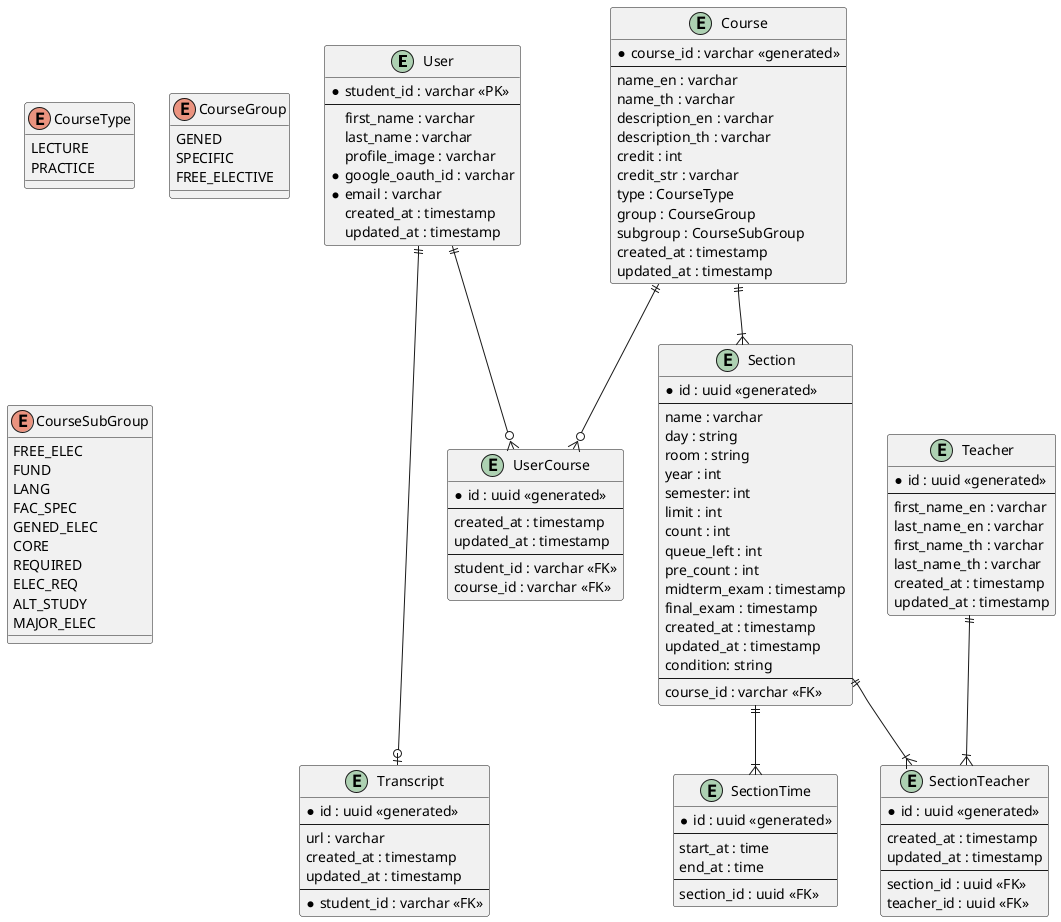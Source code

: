 @startuml REG_Helper_ER

entity User {
  * student_id : varchar <<PK>>
  --
  first_name : varchar
  last_name : varchar
  profile_image : varchar
  * google_oauth_id : varchar
  * email : varchar
  created_at : timestamp
  updated_at : timestamp
}

entity Transcript {
  * id : uuid <<generated>>
  --
  url : varchar
  created_at : timestamp
  updated_at : timestamp
  --
  * student_id : varchar <<FK>>
}

entity Course {
  * course_id : varchar <<generated>>
  --
  name_en : varchar
  name_th : varchar
  description_en : varchar
  description_th : varchar
  credit : int
  credit_str : varchar
  type : CourseType
  group : CourseGroup
  subgroup : CourseSubGroup
  created_at : timestamp
  updated_at : timestamp
}

entity Section {
  * id : uuid <<generated>>
  --
  name : varchar
  day : string
  room : string
  year : int
  semester: int
  limit : int 
  count : int
  queue_left : int
  pre_count : int
  midterm_exam : timestamp
  final_exam : timestamp 
  created_at : timestamp
  updated_at : timestamp
  condition: string
  --
  course_id : varchar <<FK>>
}

entity SectionTime {
  * id : uuid <<generated>>
  --
  start_at : time
  end_at : time
  --
  section_id : uuid <<FK>>
}

entity Teacher {
  * id : uuid <<generated>>
  --
  first_name_en : varchar
  last_name_en : varchar
  first_name_th : varchar
  last_name_th : varchar
  created_at : timestamp
  updated_at : timestamp
}

entity SectionTeacher {
  * id : uuid <<generated>>
  --
  created_at : timestamp
  updated_at : timestamp
  --
  section_id : uuid <<FK>>
  teacher_id : uuid <<FK>>
}

entity UserCourse {
  * id : uuid <<generated>>
  --
  created_at : timestamp
  updated_at : timestamp
  --
  student_id : varchar <<FK>>
  course_id : varchar <<FK>>
}

enum CourseType {
  LECTURE
  PRACTICE
}

enum CourseGroup {
  GENED
  SPECIFIC
  FREE_ELECTIVE
}

enum CourseSubGroup {
  FREE_ELEC
  FUND
  LANG
  FAC_SPEC
  GENED_ELEC
  CORE
  REQUIRED
  ELEC_REQ
  ALT_STUDY
  MAJOR_ELEC
}

User ||---o| Transcript
Course ||--|{ Section
Section ||--|{ SectionTeacher
Section ||--|{ SectionTime
Teacher ||--|{ SectionTeacher
User ||--o{ UserCourse
Course ||--o{ UserCourse

@enduml
